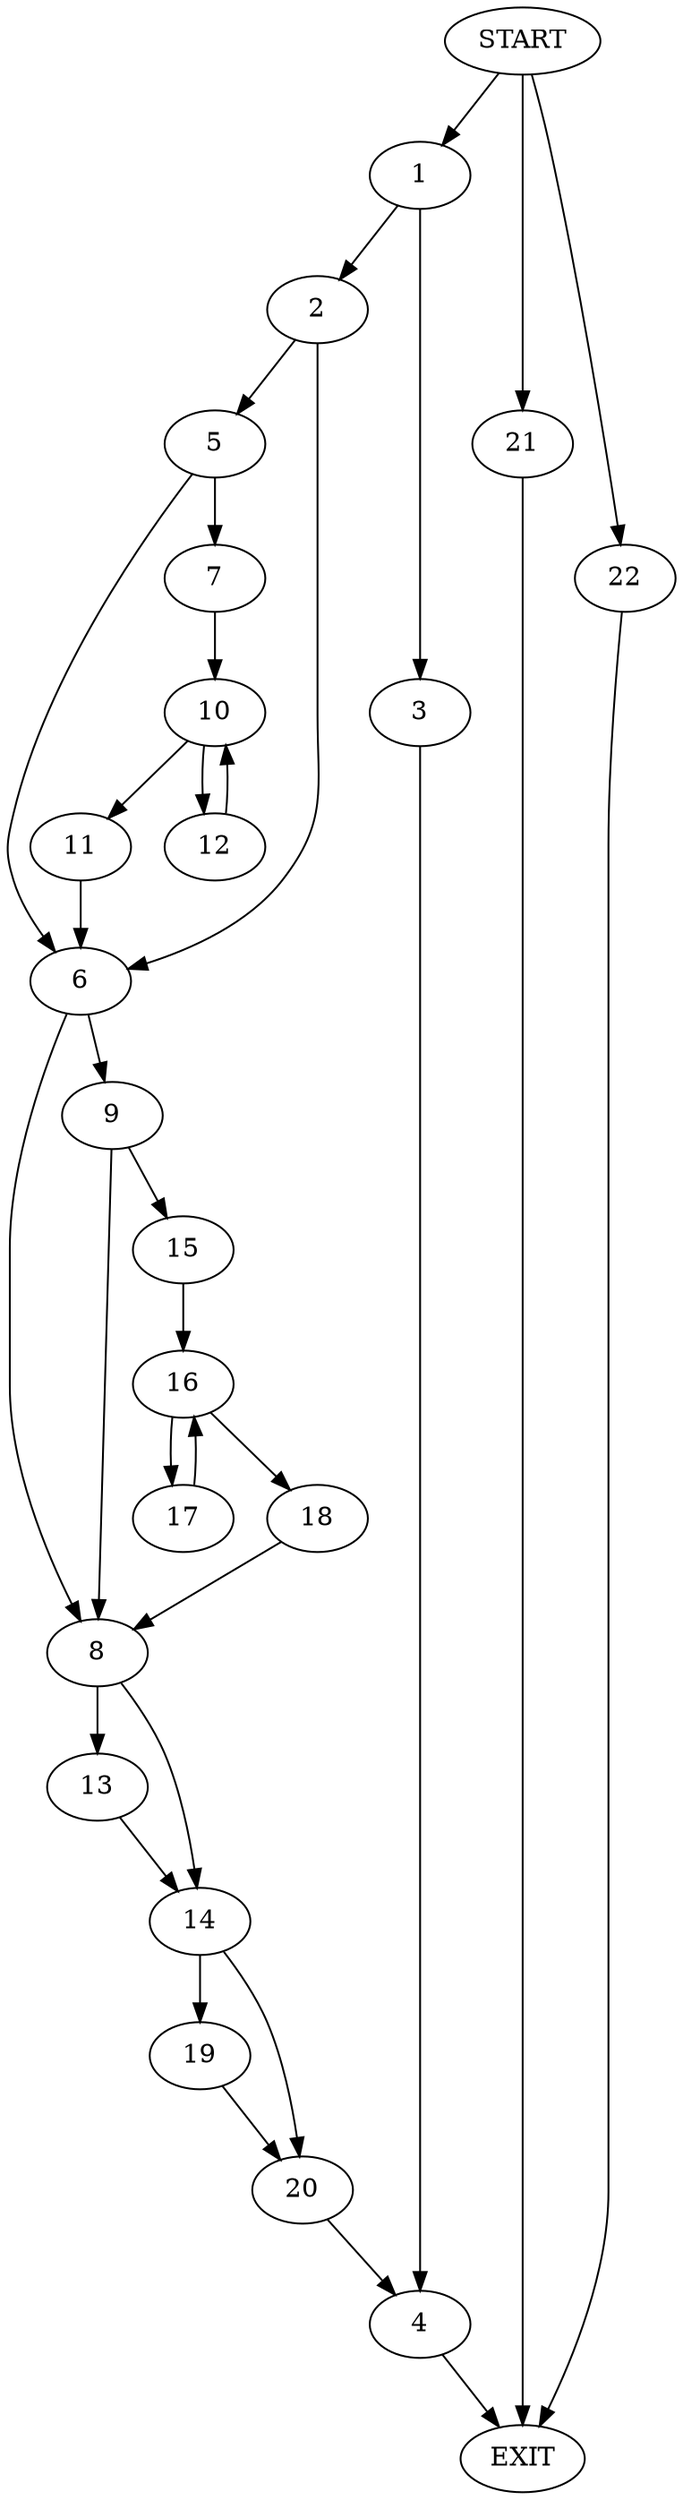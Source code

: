 digraph {
0 [label="START"]
23 [label="EXIT"]
0 -> 1
1 -> 2
1 -> 3
3 -> 4
2 -> 5
2 -> 6
5 -> 6
5 -> 7
6 -> 8
6 -> 9
7 -> 10
10 -> 11
10 -> 12
11 -> 6
12 -> 10
8 -> 13
8 -> 14
9 -> 15
9 -> 8
15 -> 16
16 -> 17
16 -> 18
17 -> 16
18 -> 8
13 -> 14
14 -> 19
14 -> 20
0 -> 21
21 -> 23
19 -> 20
20 -> 4
0 -> 22
22 -> 23
4 -> 23
}
